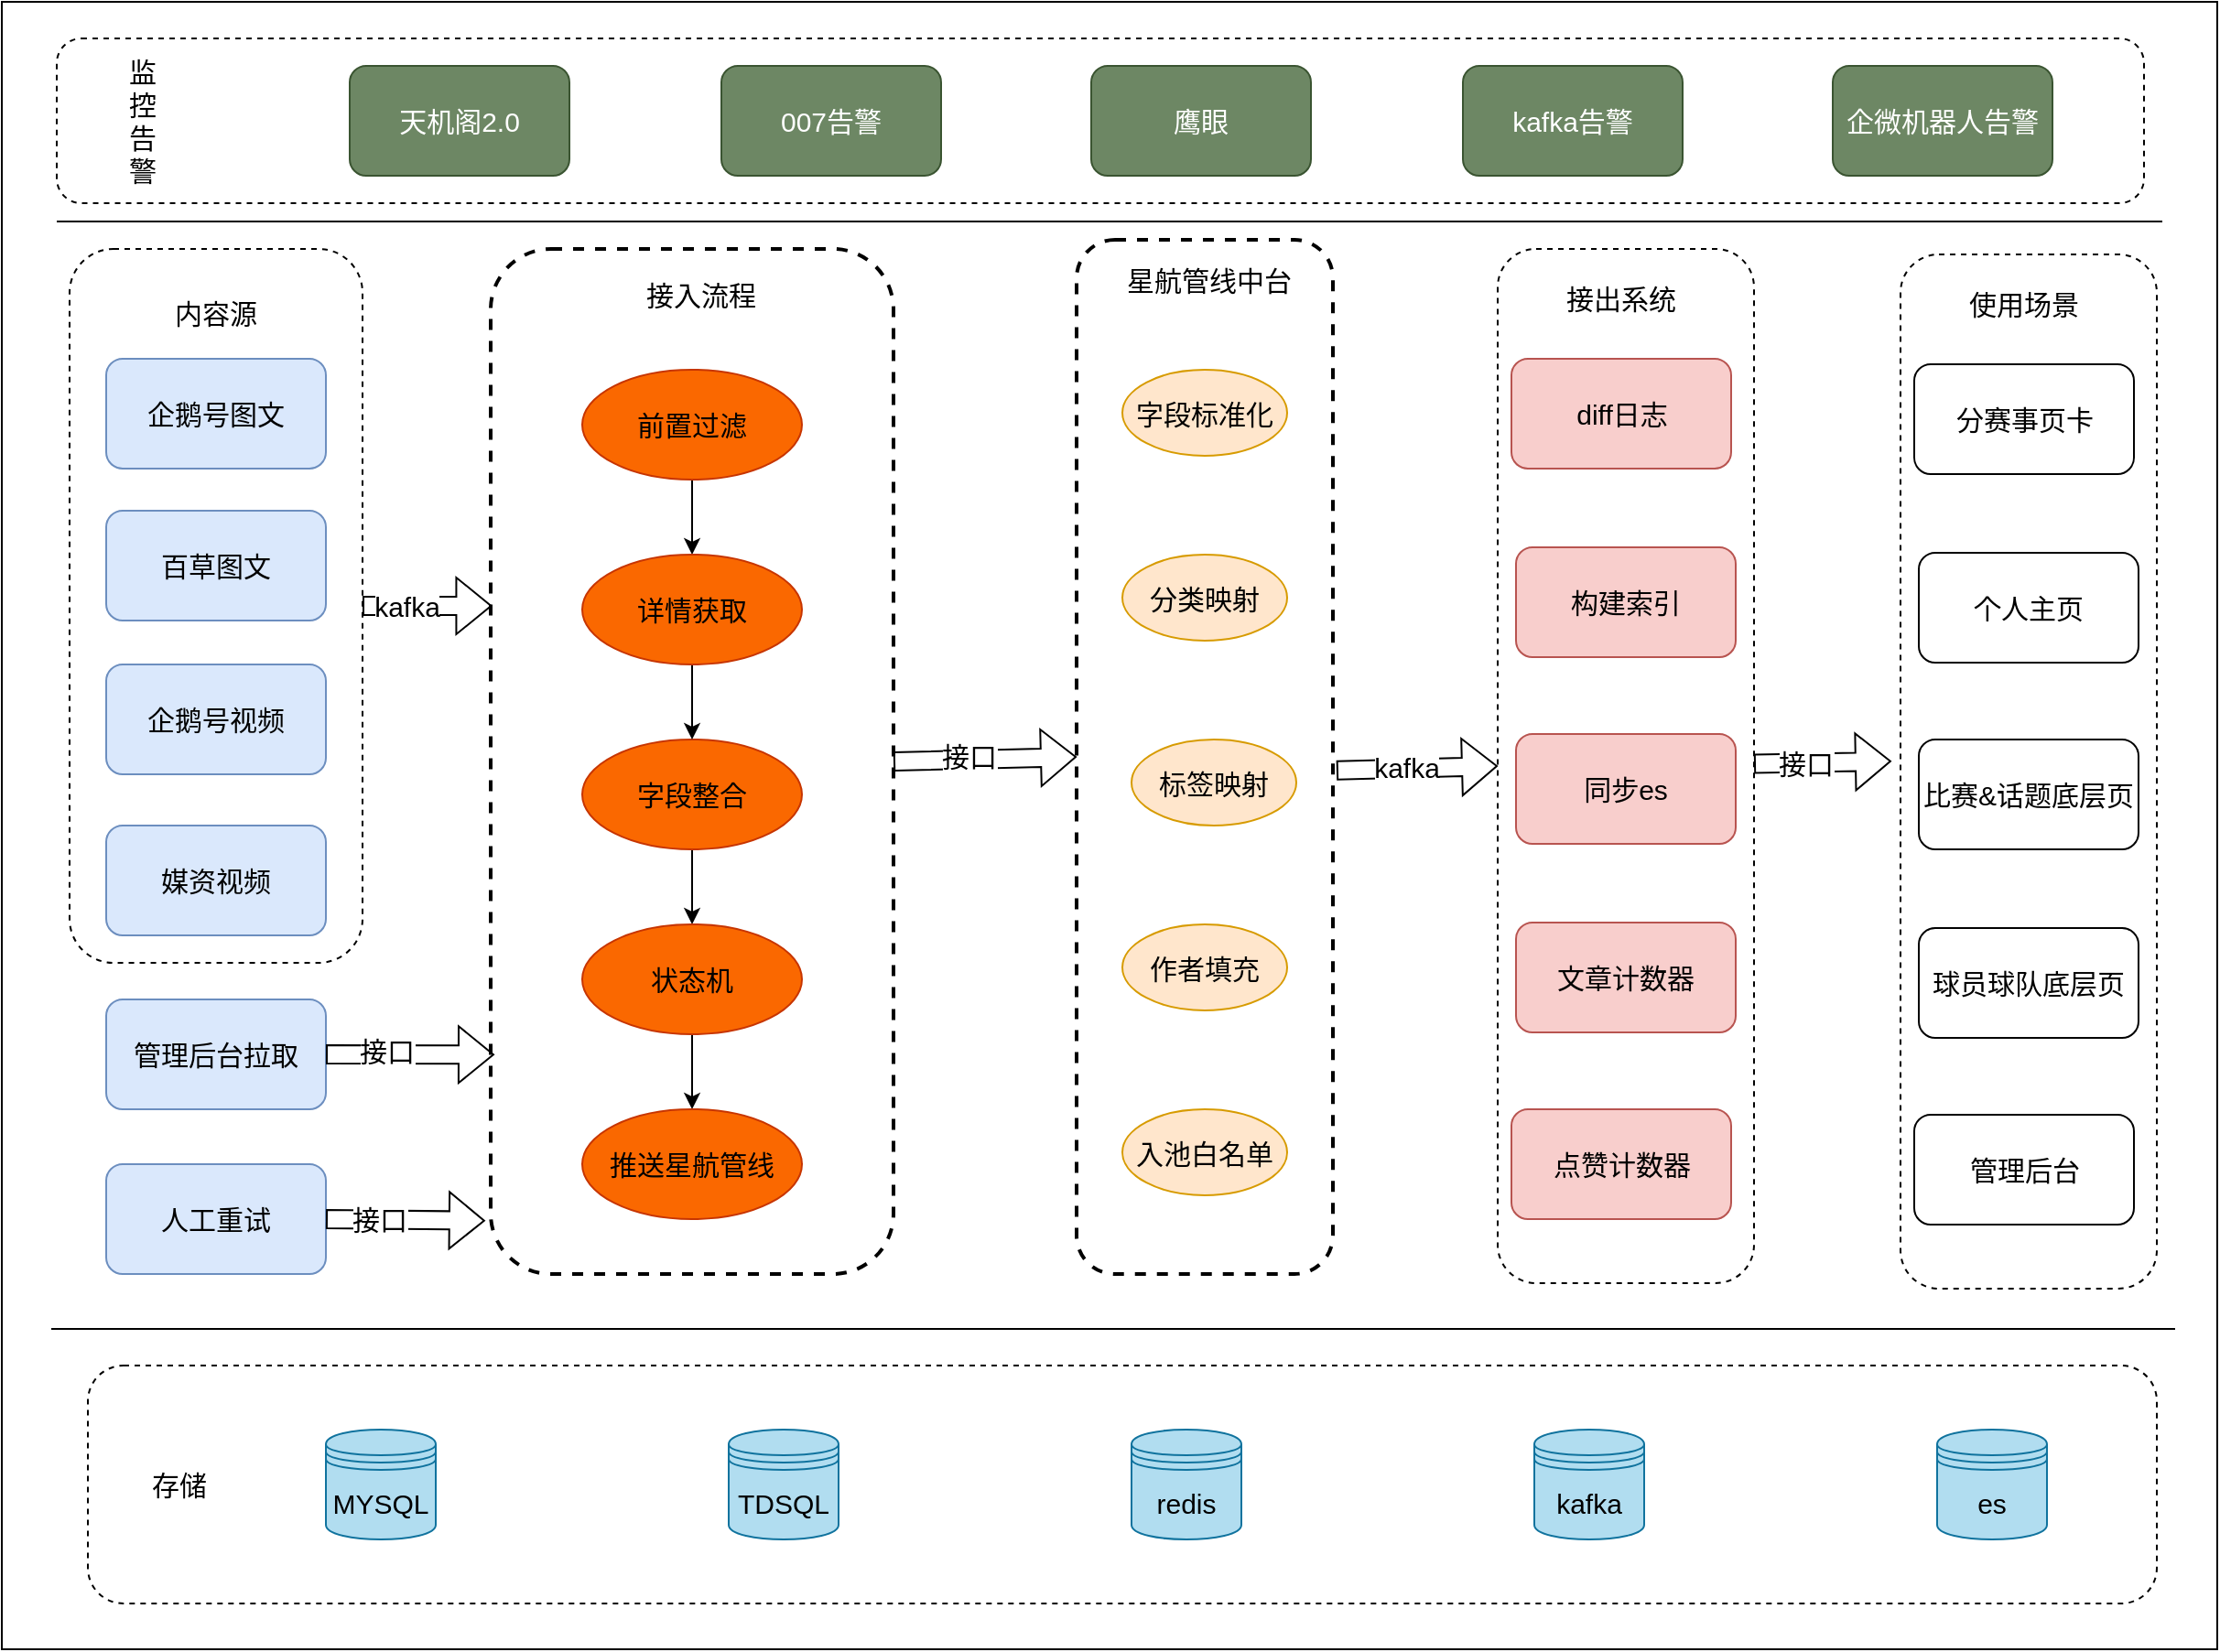 <mxfile version="16.0.3" type="github">
  <diagram id="Ehf6K-8b_N_PcfSkCcOT" name="Page-1">
    <mxGraphModel dx="1673" dy="896" grid="1" gridSize="10" guides="1" tooltips="1" connect="1" arrows="1" fold="1" page="1" pageScale="1" pageWidth="1654" pageHeight="2336" math="0" shadow="0">
      <root>
        <mxCell id="0" />
        <mxCell id="1" parent="0" />
        <mxCell id="2IMKjfMsFiyMc3P6ZTSg-109" value="" style="rounded=0;whiteSpace=wrap;html=1;fontSize=15;" vertex="1" parent="1">
          <mxGeometry x="220" y="330" width="1210" height="900" as="geometry" />
        </mxCell>
        <mxCell id="2IMKjfMsFiyMc3P6ZTSg-38" value="" style="rounded=1;whiteSpace=wrap;html=1;dashed=1;fontSize=15;" vertex="1" parent="1">
          <mxGeometry x="257" y="465" width="160" height="390" as="geometry" />
        </mxCell>
        <mxCell id="2IMKjfMsFiyMc3P6ZTSg-1" value="企鹅号图文" style="rounded=1;whiteSpace=wrap;html=1;fontSize=15;fillColor=#dae8fc;strokeColor=#6c8ebf;" vertex="1" parent="1">
          <mxGeometry x="277" y="525" width="120" height="60" as="geometry" />
        </mxCell>
        <mxCell id="2IMKjfMsFiyMc3P6ZTSg-2" value="百草图文" style="rounded=1;whiteSpace=wrap;html=1;fontSize=15;fillColor=#dae8fc;strokeColor=#6c8ebf;" vertex="1" parent="1">
          <mxGeometry x="277" y="608" width="120" height="60" as="geometry" />
        </mxCell>
        <mxCell id="2IMKjfMsFiyMc3P6ZTSg-3" value="企鹅号视频" style="rounded=1;whiteSpace=wrap;html=1;fontSize=15;fillColor=#dae8fc;strokeColor=#6c8ebf;" vertex="1" parent="1">
          <mxGeometry x="277" y="692" width="120" height="60" as="geometry" />
        </mxCell>
        <mxCell id="2IMKjfMsFiyMc3P6ZTSg-4" value="媒资视频" style="rounded=1;whiteSpace=wrap;html=1;fontSize=15;fillColor=#dae8fc;strokeColor=#6c8ebf;" vertex="1" parent="1">
          <mxGeometry x="277" y="780" width="120" height="60" as="geometry" />
        </mxCell>
        <mxCell id="2IMKjfMsFiyMc3P6ZTSg-5" value="" style="rounded=1;whiteSpace=wrap;html=1;dashed=1;fontSize=15;strokeWidth=2;" vertex="1" parent="1">
          <mxGeometry x="487" y="465" width="220" height="560" as="geometry" />
        </mxCell>
        <mxCell id="2IMKjfMsFiyMc3P6ZTSg-6" value="接入流程" style="text;html=1;strokeColor=none;fillColor=none;align=center;verticalAlign=middle;whiteSpace=wrap;rounded=0;fontSize=15;" vertex="1" parent="1">
          <mxGeometry x="567" y="475" width="70" height="30" as="geometry" />
        </mxCell>
        <mxCell id="2IMKjfMsFiyMc3P6ZTSg-49" style="edgeStyle=orthogonalEdgeStyle;rounded=0;orthogonalLoop=1;jettySize=auto;html=1;exitX=0.5;exitY=1;exitDx=0;exitDy=0;entryX=0.5;entryY=0;entryDx=0;entryDy=0;fontSize=15;" edge="1" parent="1" source="2IMKjfMsFiyMc3P6ZTSg-7" target="2IMKjfMsFiyMc3P6ZTSg-11">
          <mxGeometry relative="1" as="geometry" />
        </mxCell>
        <mxCell id="2IMKjfMsFiyMc3P6ZTSg-7" value="前置过滤" style="ellipse;whiteSpace=wrap;html=1;fontFamily=Helvetica;fontSize=15;align=center;strokeColor=#C73500;fillColor=#fa6800;fontColor=#000000;" vertex="1" parent="1">
          <mxGeometry x="537" y="531" width="120" height="60" as="geometry" />
        </mxCell>
        <mxCell id="2IMKjfMsFiyMc3P6ZTSg-51" style="edgeStyle=orthogonalEdgeStyle;rounded=0;orthogonalLoop=1;jettySize=auto;html=1;exitX=0.5;exitY=1;exitDx=0;exitDy=0;entryX=0.5;entryY=0;entryDx=0;entryDy=0;fontSize=15;" edge="1" parent="1" source="2IMKjfMsFiyMc3P6ZTSg-8" target="2IMKjfMsFiyMc3P6ZTSg-9">
          <mxGeometry relative="1" as="geometry" />
        </mxCell>
        <mxCell id="2IMKjfMsFiyMc3P6ZTSg-8" value="字段整合" style="ellipse;whiteSpace=wrap;html=1;fontFamily=Helvetica;fontSize=15;align=center;strokeColor=#C73500;fillColor=#fa6800;fontColor=#000000;" vertex="1" parent="1">
          <mxGeometry x="537" y="733" width="120" height="60" as="geometry" />
        </mxCell>
        <mxCell id="2IMKjfMsFiyMc3P6ZTSg-52" style="edgeStyle=orthogonalEdgeStyle;rounded=0;orthogonalLoop=1;jettySize=auto;html=1;exitX=0.5;exitY=1;exitDx=0;exitDy=0;fontSize=15;" edge="1" parent="1" source="2IMKjfMsFiyMc3P6ZTSg-9" target="2IMKjfMsFiyMc3P6ZTSg-10">
          <mxGeometry relative="1" as="geometry" />
        </mxCell>
        <mxCell id="2IMKjfMsFiyMc3P6ZTSg-9" value="状态机" style="ellipse;whiteSpace=wrap;html=1;fontFamily=Helvetica;fontSize=15;align=center;strokeColor=#C73500;fillColor=#fa6800;fontColor=#000000;" vertex="1" parent="1">
          <mxGeometry x="537" y="834" width="120" height="60" as="geometry" />
        </mxCell>
        <mxCell id="2IMKjfMsFiyMc3P6ZTSg-10" value="推送星航管线" style="ellipse;whiteSpace=wrap;html=1;fontFamily=Helvetica;fontSize=15;align=center;strokeColor=#C73500;fillColor=#fa6800;fontColor=#000000;" vertex="1" parent="1">
          <mxGeometry x="537" y="935" width="120" height="60" as="geometry" />
        </mxCell>
        <mxCell id="2IMKjfMsFiyMc3P6ZTSg-50" style="edgeStyle=orthogonalEdgeStyle;rounded=0;orthogonalLoop=1;jettySize=auto;html=1;exitX=0.5;exitY=1;exitDx=0;exitDy=0;entryX=0.5;entryY=0;entryDx=0;entryDy=0;fontSize=15;" edge="1" parent="1" source="2IMKjfMsFiyMc3P6ZTSg-11" target="2IMKjfMsFiyMc3P6ZTSg-8">
          <mxGeometry relative="1" as="geometry" />
        </mxCell>
        <mxCell id="2IMKjfMsFiyMc3P6ZTSg-11" value="详情获取" style="ellipse;whiteSpace=wrap;html=1;fontFamily=Helvetica;fontSize=15;align=center;strokeColor=#C73500;fillColor=#fa6800;fontColor=#000000;" vertex="1" parent="1">
          <mxGeometry x="537" y="632" width="120" height="60" as="geometry" />
        </mxCell>
        <mxCell id="2IMKjfMsFiyMc3P6ZTSg-12" value="" style="rounded=1;whiteSpace=wrap;html=1;fontSize=15;dashed=1;strokeWidth=2;" vertex="1" parent="1">
          <mxGeometry x="807" y="460" width="140" height="565" as="geometry" />
        </mxCell>
        <mxCell id="2IMKjfMsFiyMc3P6ZTSg-13" value="星航管线中台" style="text;html=1;strokeColor=none;fillColor=none;align=center;verticalAlign=middle;whiteSpace=wrap;rounded=0;fontSize=15;" vertex="1" parent="1">
          <mxGeometry x="832" y="468" width="95" height="27" as="geometry" />
        </mxCell>
        <mxCell id="2IMKjfMsFiyMc3P6ZTSg-17" value="作者填充" style="ellipse;whiteSpace=wrap;html=1;fillColor=#ffe6cc;strokeColor=#d79b00;fontFamily=Times New Roman;fontSize=15;" vertex="1" parent="1">
          <mxGeometry x="832" y="834" width="90" height="47" as="geometry" />
        </mxCell>
        <mxCell id="2IMKjfMsFiyMc3P6ZTSg-18" value="字段标准化" style="ellipse;whiteSpace=wrap;html=1;fontFamily=Times New Roman;fontSize=15;fontColor=rgb(0, 0, 0);align=center;strokeColor=#d79b00;fillColor=#ffe6cc;" vertex="1" parent="1">
          <mxGeometry x="832" y="531" width="90" height="47" as="geometry" />
        </mxCell>
        <mxCell id="2IMKjfMsFiyMc3P6ZTSg-19" value="分类映射" style="ellipse;whiteSpace=wrap;html=1;fillColor=#ffe6cc;strokeColor=#d79b00;fontFamily=Times New Roman;fontSize=15;" vertex="1" parent="1">
          <mxGeometry x="832" y="632" width="90" height="47" as="geometry" />
        </mxCell>
        <mxCell id="2IMKjfMsFiyMc3P6ZTSg-20" value="标签映射" style="ellipse;whiteSpace=wrap;html=1;fillColor=#ffe6cc;strokeColor=#d79b00;fontFamily=Times New Roman;fontSize=15;" vertex="1" parent="1">
          <mxGeometry x="837" y="733" width="90" height="47" as="geometry" />
        </mxCell>
        <mxCell id="2IMKjfMsFiyMc3P6ZTSg-21" value="入池白名单" style="ellipse;whiteSpace=wrap;html=1;fillColor=#ffe6cc;strokeColor=#d79b00;fontFamily=Times New Roman;fontSize=15;" vertex="1" parent="1">
          <mxGeometry x="832" y="935" width="90" height="47" as="geometry" />
        </mxCell>
        <mxCell id="2IMKjfMsFiyMc3P6ZTSg-39" value="内容源" style="text;html=1;strokeColor=none;fillColor=none;align=center;verticalAlign=middle;whiteSpace=wrap;rounded=0;fontSize=15;" vertex="1" parent="1">
          <mxGeometry x="307" y="485" width="60" height="30" as="geometry" />
        </mxCell>
        <mxCell id="2IMKjfMsFiyMc3P6ZTSg-40" value="管理后台拉取" style="rounded=1;whiteSpace=wrap;html=1;fontSize=15;fillColor=#dae8fc;strokeColor=#6c8ebf;" vertex="1" parent="1">
          <mxGeometry x="277" y="875" width="120" height="60" as="geometry" />
        </mxCell>
        <mxCell id="2IMKjfMsFiyMc3P6ZTSg-41" value="人工重试" style="rounded=1;whiteSpace=wrap;html=1;fontSize=15;fillColor=#dae8fc;strokeColor=#6c8ebf;" vertex="1" parent="1">
          <mxGeometry x="277" y="965" width="120" height="60" as="geometry" />
        </mxCell>
        <mxCell id="2IMKjfMsFiyMc3P6ZTSg-56" value="" style="shape=flexArrow;endArrow=classic;html=1;rounded=0;fontSize=15;entryX=0;entryY=0.5;entryDx=0;entryDy=0;exitX=1;exitY=0.5;exitDx=0;exitDy=0;" edge="1" parent="1" source="2IMKjfMsFiyMc3P6ZTSg-5" target="2IMKjfMsFiyMc3P6ZTSg-12">
          <mxGeometry width="50" height="50" relative="1" as="geometry">
            <mxPoint x="717" y="743" as="sourcePoint" />
            <mxPoint x="757" y="755" as="targetPoint" />
          </mxGeometry>
        </mxCell>
        <mxCell id="2IMKjfMsFiyMc3P6ZTSg-75" value="接口" style="edgeLabel;html=1;align=center;verticalAlign=middle;resizable=0;points=[];fontSize=15;" vertex="1" connectable="0" parent="2IMKjfMsFiyMc3P6ZTSg-56">
          <mxGeometry x="-0.357" y="6" relative="1" as="geometry">
            <mxPoint x="9" y="4" as="offset" />
          </mxGeometry>
        </mxCell>
        <mxCell id="2IMKjfMsFiyMc3P6ZTSg-57" value="" style="shape=flexArrow;endArrow=classic;html=1;rounded=0;fontSize=15;exitX=1;exitY=0.5;exitDx=0;exitDy=0;entryX=-0.014;entryY=0.948;entryDx=0;entryDy=0;entryPerimeter=0;" edge="1" parent="1" source="2IMKjfMsFiyMc3P6ZTSg-41" target="2IMKjfMsFiyMc3P6ZTSg-5">
          <mxGeometry width="50" height="50" relative="1" as="geometry">
            <mxPoint x="457" y="1025" as="sourcePoint" />
            <mxPoint x="477" y="995" as="targetPoint" />
          </mxGeometry>
        </mxCell>
        <mxCell id="2IMKjfMsFiyMc3P6ZTSg-74" value="接口" style="edgeLabel;html=1;align=center;verticalAlign=middle;resizable=0;points=[];fontSize=15;" vertex="1" connectable="0" parent="2IMKjfMsFiyMc3P6ZTSg-57">
          <mxGeometry x="-0.333" y="1" relative="1" as="geometry">
            <mxPoint as="offset" />
          </mxGeometry>
        </mxCell>
        <mxCell id="2IMKjfMsFiyMc3P6ZTSg-59" value="" style="shape=flexArrow;endArrow=classic;html=1;rounded=0;fontSize=15;exitX=1;exitY=0.5;exitDx=0;exitDy=0;entryX=0.009;entryY=0.786;entryDx=0;entryDy=0;entryPerimeter=0;" edge="1" parent="1" source="2IMKjfMsFiyMc3P6ZTSg-40" target="2IMKjfMsFiyMc3P6ZTSg-5">
          <mxGeometry width="50" height="50" relative="1" as="geometry">
            <mxPoint x="417" y="945" as="sourcePoint" />
            <mxPoint x="467" y="895" as="targetPoint" />
          </mxGeometry>
        </mxCell>
        <mxCell id="2IMKjfMsFiyMc3P6ZTSg-73" value="接口" style="edgeLabel;html=1;align=center;verticalAlign=middle;resizable=0;points=[];fontSize=15;" vertex="1" connectable="0" parent="2IMKjfMsFiyMc3P6ZTSg-59">
          <mxGeometry x="-0.282" y="2" relative="1" as="geometry">
            <mxPoint as="offset" />
          </mxGeometry>
        </mxCell>
        <mxCell id="2IMKjfMsFiyMc3P6ZTSg-60" value="" style="shape=flexArrow;endArrow=classic;html=1;rounded=0;fontSize=15;" edge="1" parent="1" source="2IMKjfMsFiyMc3P6ZTSg-38">
          <mxGeometry width="50" height="50" relative="1" as="geometry">
            <mxPoint x="417" y="710" as="sourcePoint" />
            <mxPoint x="487.711" y="660" as="targetPoint" />
          </mxGeometry>
        </mxCell>
        <mxCell id="2IMKjfMsFiyMc3P6ZTSg-72" value="kafka" style="edgeLabel;html=1;align=center;verticalAlign=middle;resizable=0;points=[];fontSize=15;" vertex="1" connectable="0" parent="2IMKjfMsFiyMc3P6ZTSg-60">
          <mxGeometry x="-0.321" relative="1" as="geometry">
            <mxPoint as="offset" />
          </mxGeometry>
        </mxCell>
        <mxCell id="2IMKjfMsFiyMc3P6ZTSg-62" value="" style="rounded=1;whiteSpace=wrap;html=1;fontSize=15;dashed=1;" vertex="1" parent="1">
          <mxGeometry x="1037" y="465" width="140" height="565" as="geometry" />
        </mxCell>
        <mxCell id="2IMKjfMsFiyMc3P6ZTSg-64" value="接出系统" style="text;html=1;strokeColor=none;fillColor=none;align=center;verticalAlign=middle;whiteSpace=wrap;rounded=0;fontSize=15;" vertex="1" parent="1">
          <mxGeometry x="1057" y="478" width="95" height="27" as="geometry" />
        </mxCell>
        <mxCell id="2IMKjfMsFiyMc3P6ZTSg-65" value="" style="shape=flexArrow;endArrow=classic;html=1;rounded=0;fontSize=15;exitX=1.014;exitY=0.513;exitDx=0;exitDy=0;entryX=0;entryY=0.5;entryDx=0;entryDy=0;exitPerimeter=0;" edge="1" parent="1" source="2IMKjfMsFiyMc3P6ZTSg-12" target="2IMKjfMsFiyMc3P6ZTSg-62">
          <mxGeometry width="50" height="50" relative="1" as="geometry">
            <mxPoint x="957" y="775" as="sourcePoint" />
            <mxPoint x="1007" y="725" as="targetPoint" />
          </mxGeometry>
        </mxCell>
        <mxCell id="2IMKjfMsFiyMc3P6ZTSg-66" value="kafka" style="edgeLabel;html=1;align=center;verticalAlign=middle;resizable=0;points=[];fontSize=15;" vertex="1" connectable="0" parent="2IMKjfMsFiyMc3P6ZTSg-65">
          <mxGeometry x="0.294" y="-3" relative="1" as="geometry">
            <mxPoint x="-19" y="-4" as="offset" />
          </mxGeometry>
        </mxCell>
        <mxCell id="2IMKjfMsFiyMc3P6ZTSg-67" value="diff日志" style="rounded=1;whiteSpace=wrap;html=1;fontSize=15;fillColor=#f8cecc;strokeColor=#b85450;" vertex="1" parent="1">
          <mxGeometry x="1044.5" y="525" width="120" height="60" as="geometry" />
        </mxCell>
        <mxCell id="2IMKjfMsFiyMc3P6ZTSg-68" value="构建索引" style="rounded=1;whiteSpace=wrap;html=1;fontSize=15;fillColor=#f8cecc;strokeColor=#b85450;" vertex="1" parent="1">
          <mxGeometry x="1047" y="628" width="120" height="60" as="geometry" />
        </mxCell>
        <mxCell id="2IMKjfMsFiyMc3P6ZTSg-69" value="同步es" style="rounded=1;whiteSpace=wrap;html=1;fontSize=15;fillColor=#f8cecc;strokeColor=#b85450;" vertex="1" parent="1">
          <mxGeometry x="1047" y="730" width="120" height="60" as="geometry" />
        </mxCell>
        <mxCell id="2IMKjfMsFiyMc3P6ZTSg-70" value="文章计数器" style="rounded=1;whiteSpace=wrap;html=1;fontSize=15;fillColor=#f8cecc;strokeColor=#b85450;" vertex="1" parent="1">
          <mxGeometry x="1047" y="833" width="120" height="60" as="geometry" />
        </mxCell>
        <mxCell id="2IMKjfMsFiyMc3P6ZTSg-71" value="点赞计数器" style="rounded=1;whiteSpace=wrap;html=1;fontSize=15;fillColor=#f8cecc;strokeColor=#b85450;" vertex="1" parent="1">
          <mxGeometry x="1044.5" y="935" width="120" height="60" as="geometry" />
        </mxCell>
        <mxCell id="2IMKjfMsFiyMc3P6ZTSg-76" value="" style="rounded=1;whiteSpace=wrap;html=1;dashed=1;fontSize=15;" vertex="1" parent="1">
          <mxGeometry x="267" y="1075" width="1130" height="130" as="geometry" />
        </mxCell>
        <mxCell id="2IMKjfMsFiyMc3P6ZTSg-77" value="" style="endArrow=none;html=1;rounded=0;fontSize=15;" edge="1" parent="1">
          <mxGeometry width="50" height="50" relative="1" as="geometry">
            <mxPoint x="247" y="1055" as="sourcePoint" />
            <mxPoint x="1407" y="1055" as="targetPoint" />
          </mxGeometry>
        </mxCell>
        <mxCell id="2IMKjfMsFiyMc3P6ZTSg-78" value="" style="rounded=1;whiteSpace=wrap;html=1;fontSize=15;dashed=1;" vertex="1" parent="1">
          <mxGeometry x="1257" y="468" width="140" height="565" as="geometry" />
        </mxCell>
        <mxCell id="2IMKjfMsFiyMc3P6ZTSg-79" value="使用场景" style="text;html=1;strokeColor=none;fillColor=none;align=center;verticalAlign=middle;whiteSpace=wrap;rounded=0;fontSize=15;" vertex="1" parent="1">
          <mxGeometry x="1277" y="481" width="95" height="27" as="geometry" />
        </mxCell>
        <mxCell id="2IMKjfMsFiyMc3P6ZTSg-80" value="分赛事页卡" style="rounded=1;whiteSpace=wrap;html=1;fontSize=15;" vertex="1" parent="1">
          <mxGeometry x="1264.5" y="528" width="120" height="60" as="geometry" />
        </mxCell>
        <mxCell id="2IMKjfMsFiyMc3P6ZTSg-81" value="个人主页" style="rounded=1;whiteSpace=wrap;html=1;fontSize=15;" vertex="1" parent="1">
          <mxGeometry x="1267" y="631" width="120" height="60" as="geometry" />
        </mxCell>
        <mxCell id="2IMKjfMsFiyMc3P6ZTSg-82" value="比赛&amp;amp;话题底层页" style="rounded=1;whiteSpace=wrap;html=1;fontSize=15;" vertex="1" parent="1">
          <mxGeometry x="1267" y="733" width="120" height="60" as="geometry" />
        </mxCell>
        <mxCell id="2IMKjfMsFiyMc3P6ZTSg-83" value="球员球队底层页" style="rounded=1;whiteSpace=wrap;html=1;fontSize=15;" vertex="1" parent="1">
          <mxGeometry x="1267" y="836" width="120" height="60" as="geometry" />
        </mxCell>
        <mxCell id="2IMKjfMsFiyMc3P6ZTSg-84" value="管理后台" style="rounded=1;whiteSpace=wrap;html=1;fontSize=15;" vertex="1" parent="1">
          <mxGeometry x="1264.5" y="938" width="120" height="60" as="geometry" />
        </mxCell>
        <mxCell id="2IMKjfMsFiyMc3P6ZTSg-87" value="" style="shape=flexArrow;endArrow=classic;html=1;rounded=0;fontSize=15;entryX=-0.036;entryY=0.49;entryDx=0;entryDy=0;entryPerimeter=0;" edge="1" parent="1" source="2IMKjfMsFiyMc3P6ZTSg-62" target="2IMKjfMsFiyMc3P6ZTSg-78">
          <mxGeometry width="50" height="50" relative="1" as="geometry">
            <mxPoint x="1177" y="797.5" as="sourcePoint" />
            <mxPoint x="1247.711" y="747.5" as="targetPoint" />
          </mxGeometry>
        </mxCell>
        <mxCell id="2IMKjfMsFiyMc3P6ZTSg-88" value="接口" style="edgeLabel;html=1;align=center;verticalAlign=middle;resizable=0;points=[];fontSize=15;" vertex="1" connectable="0" parent="2IMKjfMsFiyMc3P6ZTSg-87">
          <mxGeometry x="-0.361" y="-2" relative="1" as="geometry">
            <mxPoint x="4" y="-2" as="offset" />
          </mxGeometry>
        </mxCell>
        <mxCell id="2IMKjfMsFiyMc3P6ZTSg-91" value="存储" style="text;html=1;strokeColor=none;fillColor=none;align=center;verticalAlign=middle;whiteSpace=wrap;rounded=0;dashed=1;fontSize=15;" vertex="1" parent="1">
          <mxGeometry x="287" y="1125" width="60" height="30" as="geometry" />
        </mxCell>
        <mxCell id="2IMKjfMsFiyMc3P6ZTSg-92" value="MYSQL" style="shape=datastore;whiteSpace=wrap;html=1;fontSize=15;fillColor=#b1ddf0;strokeColor=#10739e;" vertex="1" parent="1">
          <mxGeometry x="397" y="1110" width="60" height="60" as="geometry" />
        </mxCell>
        <mxCell id="2IMKjfMsFiyMc3P6ZTSg-93" value="TDSQL" style="shape=datastore;whiteSpace=wrap;html=1;fontSize=15;fillColor=#b1ddf0;strokeColor=#10739e;" vertex="1" parent="1">
          <mxGeometry x="617" y="1110" width="60" height="60" as="geometry" />
        </mxCell>
        <mxCell id="2IMKjfMsFiyMc3P6ZTSg-94" value="redis" style="shape=datastore;whiteSpace=wrap;html=1;fontSize=15;fillColor=#b1ddf0;strokeColor=#10739e;" vertex="1" parent="1">
          <mxGeometry x="837" y="1110" width="60" height="60" as="geometry" />
        </mxCell>
        <mxCell id="2IMKjfMsFiyMc3P6ZTSg-95" value="kafka" style="shape=datastore;whiteSpace=wrap;html=1;fontSize=15;fillColor=#b1ddf0;strokeColor=#10739e;" vertex="1" parent="1">
          <mxGeometry x="1057" y="1110" width="60" height="60" as="geometry" />
        </mxCell>
        <mxCell id="2IMKjfMsFiyMc3P6ZTSg-96" value="es" style="shape=datastore;whiteSpace=wrap;html=1;fontSize=15;fillColor=#b1ddf0;strokeColor=#10739e;" vertex="1" parent="1">
          <mxGeometry x="1277" y="1110" width="60" height="60" as="geometry" />
        </mxCell>
        <mxCell id="2IMKjfMsFiyMc3P6ZTSg-97" value="" style="endArrow=none;html=1;rounded=0;fontSize=15;" edge="1" parent="1">
          <mxGeometry width="50" height="50" relative="1" as="geometry">
            <mxPoint x="250" y="450" as="sourcePoint" />
            <mxPoint x="1400" y="450" as="targetPoint" />
          </mxGeometry>
        </mxCell>
        <mxCell id="2IMKjfMsFiyMc3P6ZTSg-98" value="" style="rounded=1;whiteSpace=wrap;html=1;fontSize=15;dashed=1;" vertex="1" parent="1">
          <mxGeometry x="250" y="350" width="1140" height="90" as="geometry" />
        </mxCell>
        <mxCell id="2IMKjfMsFiyMc3P6ZTSg-99" value="天机阁2.0" style="rounded=1;whiteSpace=wrap;html=1;fontSize=15;fillColor=#6d8764;strokeColor=#3A5431;fontColor=#ffffff;" vertex="1" parent="1">
          <mxGeometry x="410" y="365" width="120" height="60" as="geometry" />
        </mxCell>
        <mxCell id="2IMKjfMsFiyMc3P6ZTSg-100" value="007告警" style="rounded=1;whiteSpace=wrap;html=1;fontSize=15;fillColor=#6d8764;strokeColor=#3A5431;fontColor=#ffffff;" vertex="1" parent="1">
          <mxGeometry x="613" y="365" width="120" height="60" as="geometry" />
        </mxCell>
        <mxCell id="2IMKjfMsFiyMc3P6ZTSg-101" value="鹰眼" style="rounded=1;whiteSpace=wrap;html=1;fontSize=15;fillColor=#6d8764;strokeColor=#3A5431;fontColor=#ffffff;" vertex="1" parent="1">
          <mxGeometry x="815" y="365" width="120" height="60" as="geometry" />
        </mxCell>
        <mxCell id="2IMKjfMsFiyMc3P6ZTSg-102" value="&lt;span style=&quot;font-family: &amp;quot;times new roman&amp;quot;; font-size: 15px;&quot;&gt;企微机器人告警&lt;/span&gt;" style="rounded=1;whiteSpace=wrap;html=1;fontSize=15;fillColor=#6d8764;strokeColor=#3A5431;fontColor=#ffffff;" vertex="1" parent="1">
          <mxGeometry x="1220" y="365" width="120" height="60" as="geometry" />
        </mxCell>
        <mxCell id="2IMKjfMsFiyMc3P6ZTSg-103" value="监&lt;br style=&quot;font-size: 15px;&quot;&gt;控&lt;br style=&quot;font-size: 15px;&quot;&gt;告&lt;br style=&quot;font-size: 15px;&quot;&gt;警" style="text;html=1;strokeColor=none;fillColor=none;align=center;verticalAlign=middle;whiteSpace=wrap;rounded=0;fontSize=15;" vertex="1" parent="1">
          <mxGeometry x="267" y="380" width="60" height="30" as="geometry" />
        </mxCell>
        <mxCell id="2IMKjfMsFiyMc3P6ZTSg-104" value="kafka告警" style="rounded=1;whiteSpace=wrap;html=1;fontSize=15;fillColor=#6d8764;strokeColor=#3A5431;fontColor=#ffffff;" vertex="1" parent="1">
          <mxGeometry x="1018" y="365" width="120" height="60" as="geometry" />
        </mxCell>
      </root>
    </mxGraphModel>
  </diagram>
</mxfile>
